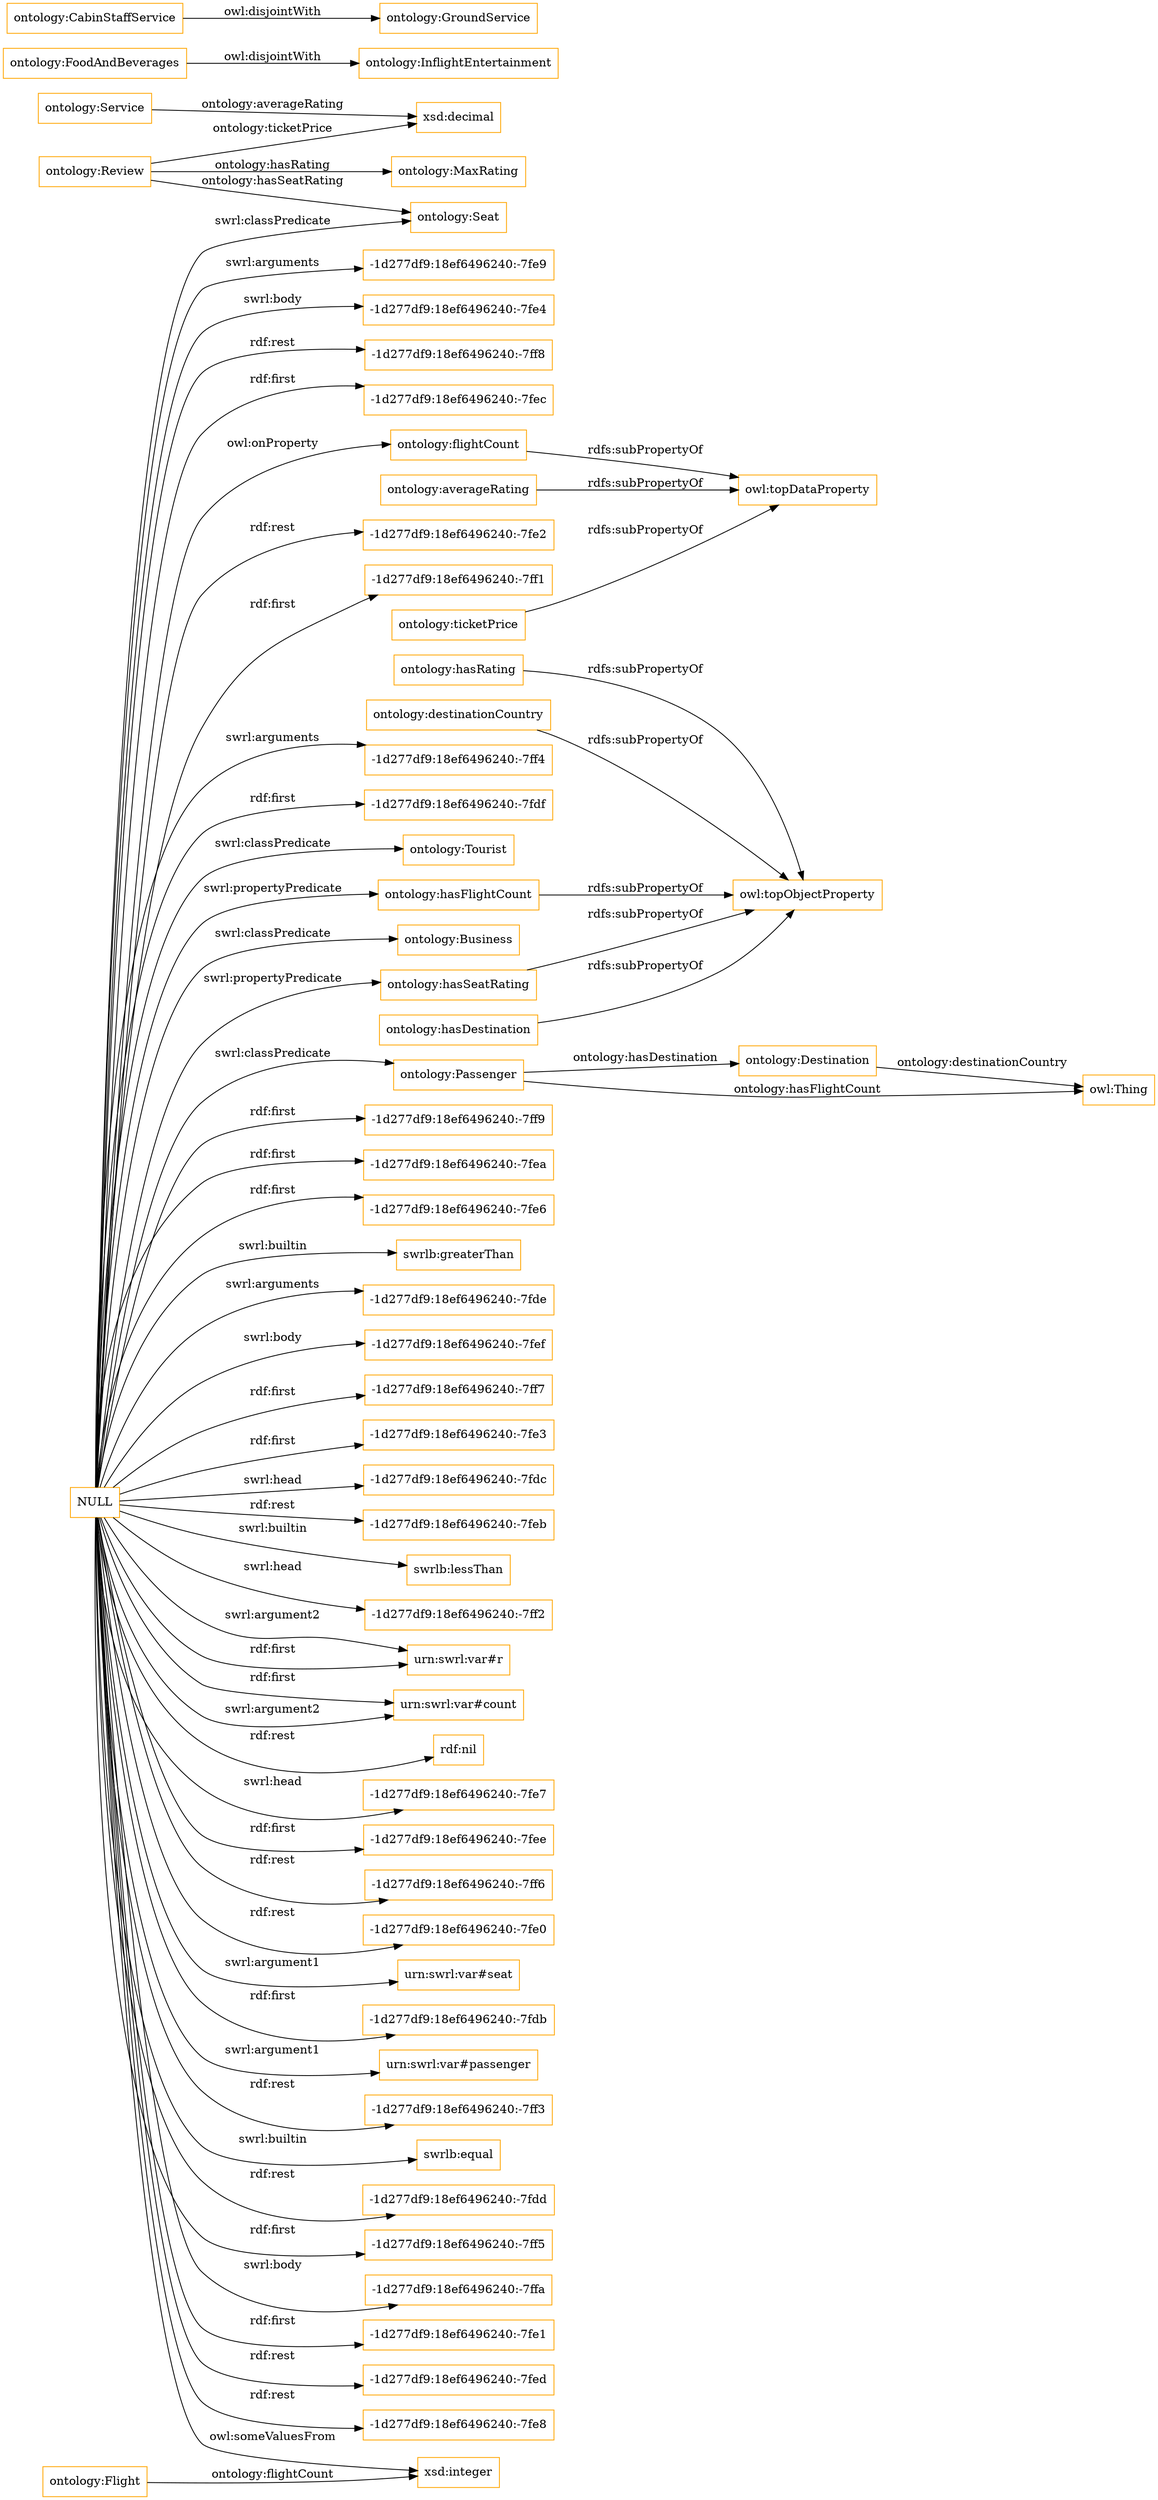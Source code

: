 digraph ar2dtool_diagram { 
rankdir=LR;
size="1501"
node [shape = rectangle, color="orange"]; "ontology:MaxRating" "ontology:FoodAndBeverages" "ontology:Tourist" "ontology:Flight" "ontology:Seat" "ontology:GroundService" "ontology:CabinStaffService" "ontology:Business" "ontology:Review" "ontology:InflightEntertainment" "ontology:Passenger" "ontology:Destination" "ontology:Service" ; /*classes style*/
	"ontology:flightCount" -> "owl:topDataProperty" [ label = "rdfs:subPropertyOf" ];
	"ontology:destinationCountry" -> "owl:topObjectProperty" [ label = "rdfs:subPropertyOf" ];
	"ontology:hasFlightCount" -> "owl:topObjectProperty" [ label = "rdfs:subPropertyOf" ];
	"ontology:hasSeatRating" -> "owl:topObjectProperty" [ label = "rdfs:subPropertyOf" ];
	"ontology:CabinStaffService" -> "ontology:GroundService" [ label = "owl:disjointWith" ];
	"ontology:FoodAndBeverages" -> "ontology:InflightEntertainment" [ label = "owl:disjointWith" ];
	"ontology:averageRating" -> "owl:topDataProperty" [ label = "rdfs:subPropertyOf" ];
	"ontology:ticketPrice" -> "owl:topDataProperty" [ label = "rdfs:subPropertyOf" ];
	"NULL" -> "ontology:hasSeatRating" [ label = "swrl:propertyPredicate" ];
	"NULL" -> "-1d277df9:18ef6496240:-7ff9" [ label = "rdf:first" ];
	"NULL" -> "-1d277df9:18ef6496240:-7fea" [ label = "rdf:first" ];
	"NULL" -> "-1d277df9:18ef6496240:-7fe6" [ label = "rdf:first" ];
	"NULL" -> "swrlb:greaterThan" [ label = "swrl:builtin" ];
	"NULL" -> "ontology:Business" [ label = "swrl:classPredicate" ];
	"NULL" -> "ontology:Seat" [ label = "swrl:classPredicate" ];
	"NULL" -> "-1d277df9:18ef6496240:-7fde" [ label = "swrl:arguments" ];
	"NULL" -> "ontology:Passenger" [ label = "swrl:classPredicate" ];
	"NULL" -> "-1d277df9:18ef6496240:-7fef" [ label = "swrl:body" ];
	"NULL" -> "-1d277df9:18ef6496240:-7ff7" [ label = "rdf:first" ];
	"NULL" -> "-1d277df9:18ef6496240:-7fe3" [ label = "rdf:first" ];
	"NULL" -> "-1d277df9:18ef6496240:-7fdc" [ label = "swrl:head" ];
	"NULL" -> "-1d277df9:18ef6496240:-7feb" [ label = "rdf:rest" ];
	"NULL" -> "swrlb:lessThan" [ label = "swrl:builtin" ];
	"NULL" -> "-1d277df9:18ef6496240:-7ff2" [ label = "swrl:head" ];
	"NULL" -> "urn:swrl:var#r" [ label = "swrl:argument2" ];
	"NULL" -> "urn:swrl:var#count" [ label = "rdf:first" ];
	"NULL" -> "rdf:nil" [ label = "rdf:rest" ];
	"NULL" -> "-1d277df9:18ef6496240:-7fe7" [ label = "swrl:head" ];
	"NULL" -> "-1d277df9:18ef6496240:-7fee" [ label = "rdf:first" ];
	"NULL" -> "-1d277df9:18ef6496240:-7ff6" [ label = "rdf:rest" ];
	"NULL" -> "-1d277df9:18ef6496240:-7fe0" [ label = "rdf:rest" ];
	"NULL" -> "urn:swrl:var#seat" [ label = "swrl:argument1" ];
	"NULL" -> "-1d277df9:18ef6496240:-7fdb" [ label = "rdf:first" ];
	"NULL" -> "urn:swrl:var#passenger" [ label = "swrl:argument1" ];
	"NULL" -> "-1d277df9:18ef6496240:-7ff3" [ label = "rdf:rest" ];
	"NULL" -> "swrlb:equal" [ label = "swrl:builtin" ];
	"NULL" -> "ontology:hasFlightCount" [ label = "swrl:propertyPredicate" ];
	"NULL" -> "-1d277df9:18ef6496240:-7fdd" [ label = "rdf:rest" ];
	"NULL" -> "-1d277df9:18ef6496240:-7ff5" [ label = "rdf:first" ];
	"NULL" -> "-1d277df9:18ef6496240:-7ffa" [ label = "swrl:body" ];
	"NULL" -> "-1d277df9:18ef6496240:-7fe1" [ label = "rdf:first" ];
	"NULL" -> "-1d277df9:18ef6496240:-7fed" [ label = "rdf:rest" ];
	"NULL" -> "-1d277df9:18ef6496240:-7fe8" [ label = "rdf:rest" ];
	"NULL" -> "ontology:flightCount" [ label = "owl:onProperty" ];
	"NULL" -> "-1d277df9:18ef6496240:-7fe9" [ label = "swrl:arguments" ];
	"NULL" -> "-1d277df9:18ef6496240:-7fe4" [ label = "swrl:body" ];
	"NULL" -> "urn:swrl:var#count" [ label = "swrl:argument2" ];
	"NULL" -> "-1d277df9:18ef6496240:-7ff8" [ label = "rdf:rest" ];
	"NULL" -> "-1d277df9:18ef6496240:-7fec" [ label = "rdf:first" ];
	"NULL" -> "-1d277df9:18ef6496240:-7fe2" [ label = "rdf:rest" ];
	"NULL" -> "xsd:integer" [ label = "owl:someValuesFrom" ];
	"NULL" -> "-1d277df9:18ef6496240:-7ff1" [ label = "rdf:first" ];
	"NULL" -> "ontology:Tourist" [ label = "swrl:classPredicate" ];
	"NULL" -> "-1d277df9:18ef6496240:-7ff4" [ label = "swrl:arguments" ];
	"NULL" -> "urn:swrl:var#r" [ label = "rdf:first" ];
	"NULL" -> "-1d277df9:18ef6496240:-7fdf" [ label = "rdf:first" ];
	"ontology:hasDestination" -> "owl:topObjectProperty" [ label = "rdfs:subPropertyOf" ];
	"ontology:hasRating" -> "owl:topObjectProperty" [ label = "rdfs:subPropertyOf" ];
	"ontology:Destination" -> "owl:Thing" [ label = "ontology:destinationCountry" ];
	"ontology:Review" -> "ontology:Seat" [ label = "ontology:hasSeatRating" ];
	"ontology:Review" -> "xsd:decimal" [ label = "ontology:ticketPrice" ];
	"ontology:Review" -> "ontology:MaxRating" [ label = "ontology:hasRating" ];
	"ontology:Passenger" -> "owl:Thing" [ label = "ontology:hasFlightCount" ];
	"ontology:Service" -> "xsd:decimal" [ label = "ontology:averageRating" ];
	"ontology:Passenger" -> "ontology:Destination" [ label = "ontology:hasDestination" ];
	"ontology:Flight" -> "xsd:integer" [ label = "ontology:flightCount" ];

}
